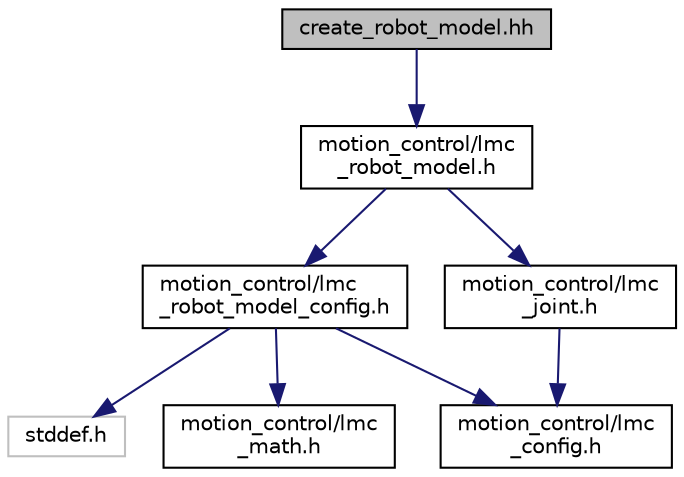 digraph "create_robot_model.hh"
{
  edge [fontname="Helvetica",fontsize="10",labelfontname="Helvetica",labelfontsize="10"];
  node [fontname="Helvetica",fontsize="10",shape=record];
  Node1 [label="create_robot_model.hh",height=0.2,width=0.4,color="black", fillcolor="grey75", style="filled", fontcolor="black"];
  Node1 -> Node2 [color="midnightblue",fontsize="10",style="solid",fontname="Helvetica"];
  Node2 [label="motion_control/lmc\l_robot_model.h",height=0.2,width=0.4,color="black", fillcolor="white", style="filled",URL="$lmc__robot__model_8h.html",tooltip="Robot model related data structures and functions. "];
  Node2 -> Node3 [color="midnightblue",fontsize="10",style="solid",fontname="Helvetica"];
  Node3 [label="motion_control/lmc\l_robot_model_config.h",height=0.2,width=0.4,color="black", fillcolor="white", style="filled",URL="$lmc__robot__model__config_8h.html",tooltip="Robot model config related data structures. "];
  Node3 -> Node4 [color="midnightblue",fontsize="10",style="solid",fontname="Helvetica"];
  Node4 [label="stddef.h",height=0.2,width=0.4,color="grey75", fillcolor="white", style="filled"];
  Node3 -> Node5 [color="midnightblue",fontsize="10",style="solid",fontname="Helvetica"];
  Node5 [label="motion_control/lmc\l_config.h",height=0.2,width=0.4,color="black", fillcolor="white", style="filled",URL="$lmc__config_8h.html",tooltip="Global configuration macro. "];
  Node3 -> Node6 [color="midnightblue",fontsize="10",style="solid",fontname="Helvetica"];
  Node6 [label="motion_control/lmc\l_math.h",height=0.2,width=0.4,color="black", fillcolor="white", style="filled",URL="$lmc__math_8h.html",tooltip="Basic math data structure definitions and functions. "];
  Node2 -> Node7 [color="midnightblue",fontsize="10",style="solid",fontname="Helvetica"];
  Node7 [label="motion_control/lmc\l_joint.h",height=0.2,width=0.4,color="black", fillcolor="white", style="filled",URL="$lmc__joint_8h.html",tooltip="Joint related data structure. "];
  Node7 -> Node5 [color="midnightblue",fontsize="10",style="solid",fontname="Helvetica"];
}
